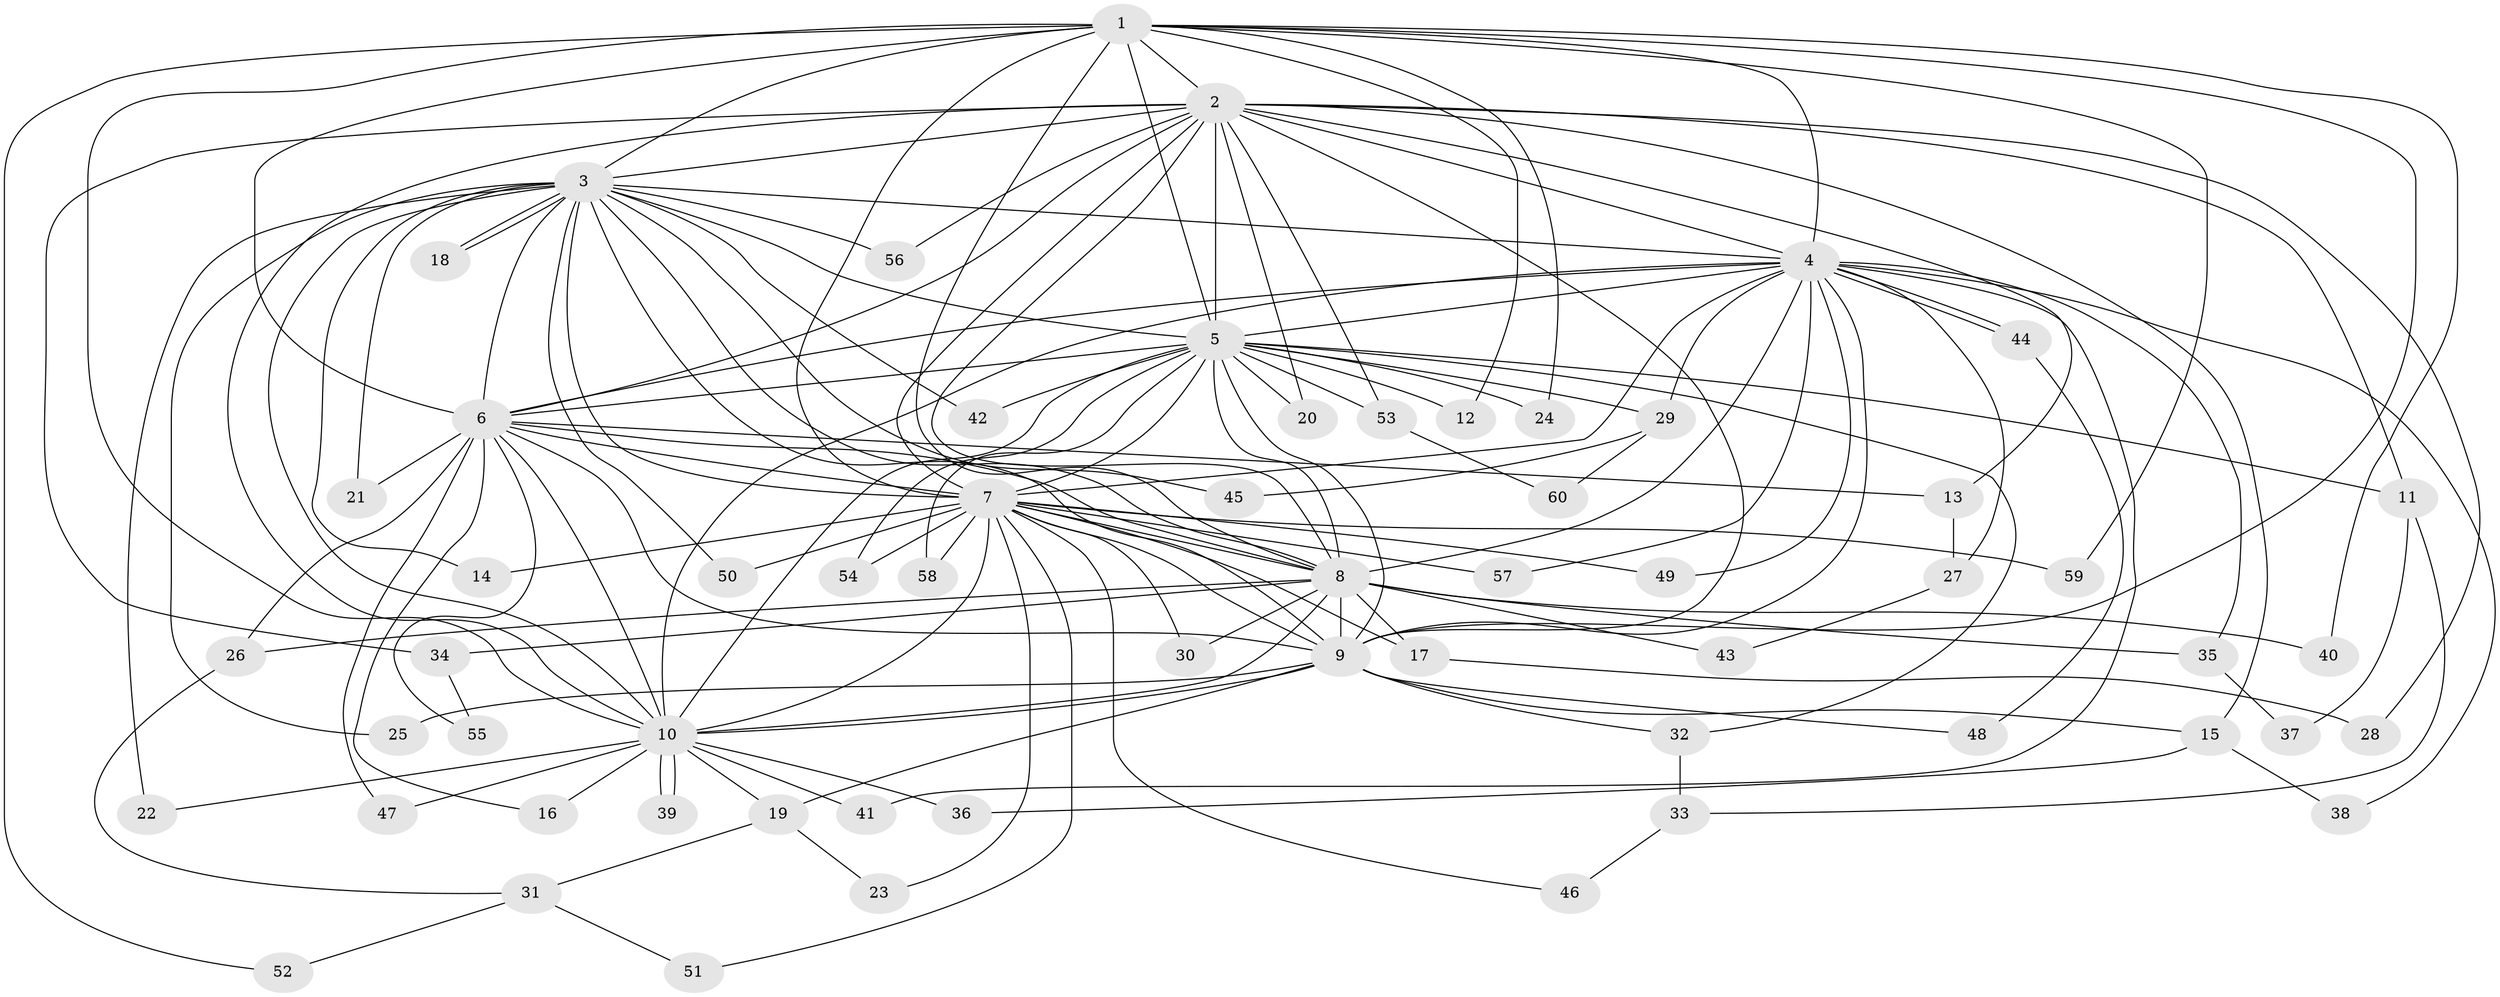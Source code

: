 // Generated by graph-tools (version 1.1) at 2025/14/03/09/25 04:14:17]
// undirected, 60 vertices, 145 edges
graph export_dot {
graph [start="1"]
  node [color=gray90,style=filled];
  1;
  2;
  3;
  4;
  5;
  6;
  7;
  8;
  9;
  10;
  11;
  12;
  13;
  14;
  15;
  16;
  17;
  18;
  19;
  20;
  21;
  22;
  23;
  24;
  25;
  26;
  27;
  28;
  29;
  30;
  31;
  32;
  33;
  34;
  35;
  36;
  37;
  38;
  39;
  40;
  41;
  42;
  43;
  44;
  45;
  46;
  47;
  48;
  49;
  50;
  51;
  52;
  53;
  54;
  55;
  56;
  57;
  58;
  59;
  60;
  1 -- 2;
  1 -- 3;
  1 -- 4;
  1 -- 5;
  1 -- 6;
  1 -- 7;
  1 -- 8;
  1 -- 9;
  1 -- 10;
  1 -- 12;
  1 -- 24;
  1 -- 40;
  1 -- 52;
  1 -- 59;
  2 -- 3;
  2 -- 4;
  2 -- 5;
  2 -- 6;
  2 -- 7;
  2 -- 8;
  2 -- 9;
  2 -- 10;
  2 -- 11;
  2 -- 13;
  2 -- 15;
  2 -- 20;
  2 -- 28;
  2 -- 34;
  2 -- 53;
  2 -- 56;
  3 -- 4;
  3 -- 5;
  3 -- 6;
  3 -- 7;
  3 -- 8;
  3 -- 9;
  3 -- 10;
  3 -- 14;
  3 -- 18;
  3 -- 18;
  3 -- 21;
  3 -- 22;
  3 -- 25;
  3 -- 42;
  3 -- 45;
  3 -- 50;
  3 -- 56;
  4 -- 5;
  4 -- 6;
  4 -- 7;
  4 -- 8;
  4 -- 9;
  4 -- 10;
  4 -- 27;
  4 -- 29;
  4 -- 35;
  4 -- 38;
  4 -- 41;
  4 -- 44;
  4 -- 44;
  4 -- 49;
  4 -- 57;
  5 -- 6;
  5 -- 7;
  5 -- 8;
  5 -- 9;
  5 -- 10;
  5 -- 11;
  5 -- 12;
  5 -- 20;
  5 -- 24;
  5 -- 29;
  5 -- 32;
  5 -- 42;
  5 -- 53;
  5 -- 54;
  5 -- 58;
  6 -- 7;
  6 -- 8;
  6 -- 9;
  6 -- 10;
  6 -- 13;
  6 -- 16;
  6 -- 21;
  6 -- 26;
  6 -- 47;
  6 -- 55;
  7 -- 8;
  7 -- 9;
  7 -- 10;
  7 -- 14;
  7 -- 17;
  7 -- 23;
  7 -- 30;
  7 -- 46;
  7 -- 49;
  7 -- 50;
  7 -- 51;
  7 -- 54;
  7 -- 57;
  7 -- 58;
  7 -- 59;
  8 -- 9;
  8 -- 10;
  8 -- 17;
  8 -- 26;
  8 -- 30;
  8 -- 34;
  8 -- 35;
  8 -- 40;
  8 -- 43;
  9 -- 10;
  9 -- 15;
  9 -- 19;
  9 -- 25;
  9 -- 32;
  9 -- 48;
  10 -- 16;
  10 -- 19;
  10 -- 22;
  10 -- 36;
  10 -- 39;
  10 -- 39;
  10 -- 41;
  10 -- 47;
  11 -- 33;
  11 -- 37;
  13 -- 27;
  15 -- 36;
  15 -- 38;
  17 -- 28;
  19 -- 23;
  19 -- 31;
  26 -- 31;
  27 -- 43;
  29 -- 45;
  29 -- 60;
  31 -- 51;
  31 -- 52;
  32 -- 33;
  33 -- 46;
  34 -- 55;
  35 -- 37;
  44 -- 48;
  53 -- 60;
}
